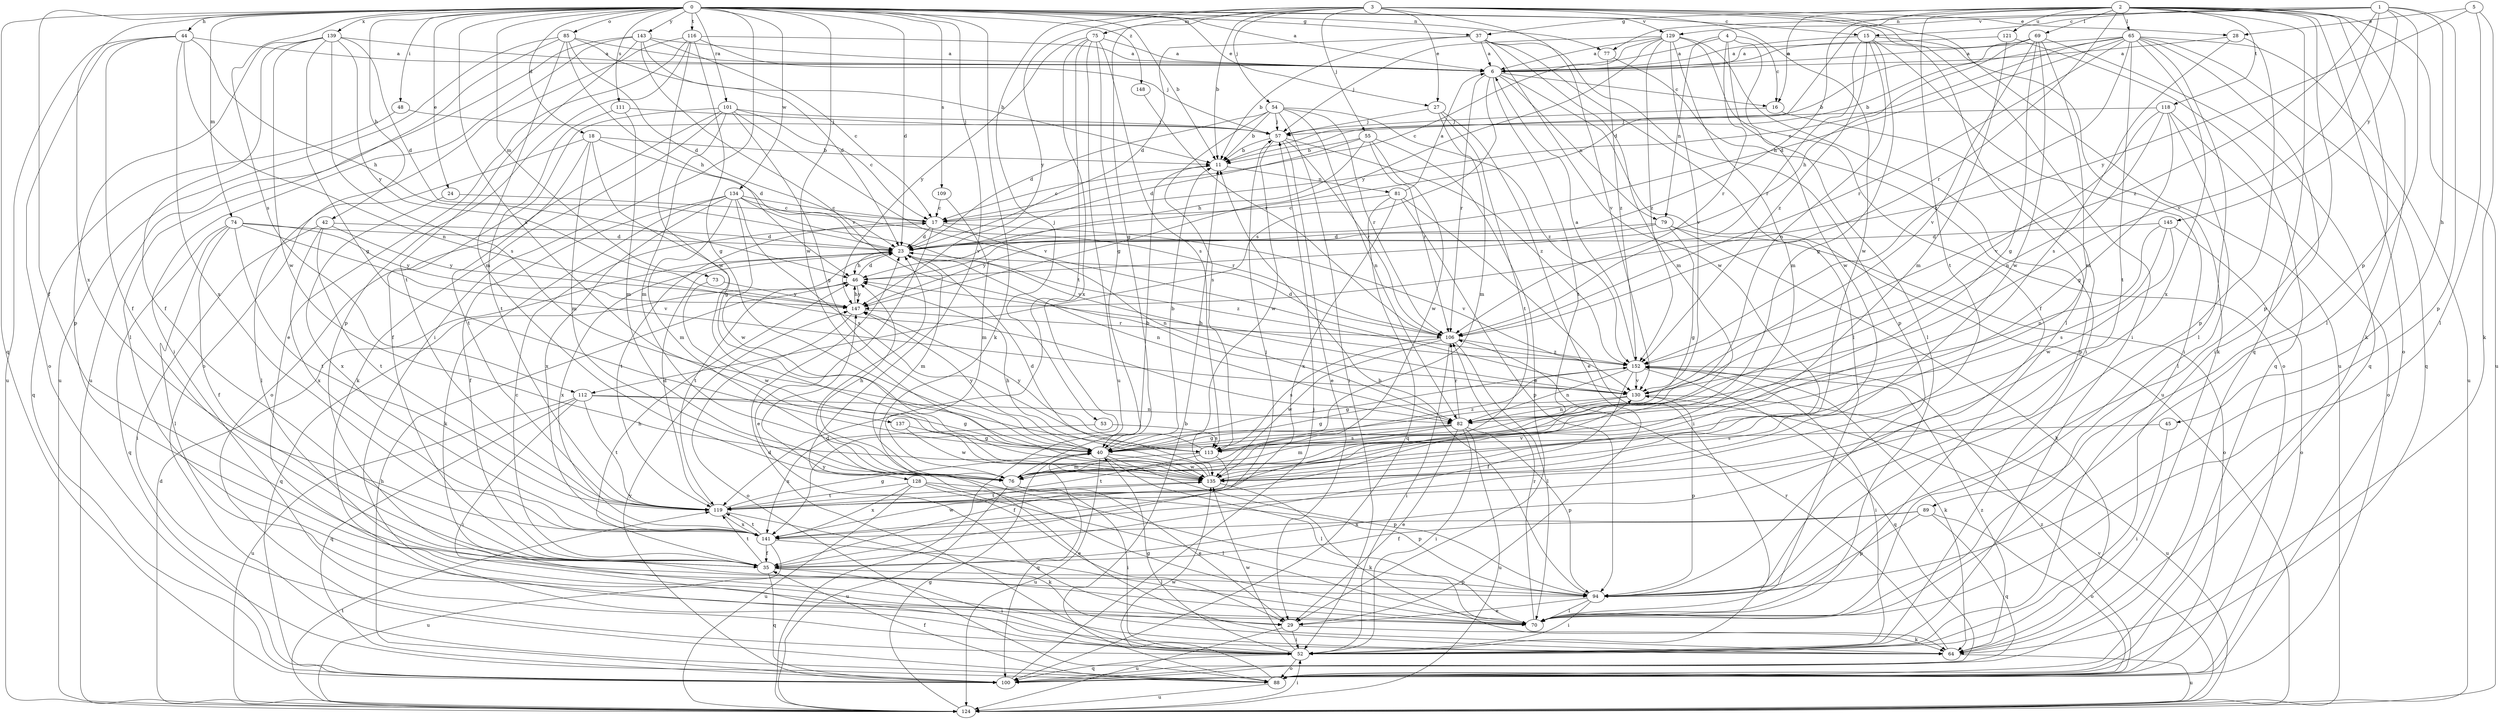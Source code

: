 strict digraph  {
0;
1;
2;
3;
4;
5;
6;
11;
15;
16;
17;
18;
23;
24;
27;
28;
29;
35;
37;
40;
42;
44;
45;
46;
48;
52;
53;
54;
55;
57;
64;
65;
69;
70;
73;
74;
75;
76;
77;
79;
81;
82;
85;
88;
89;
94;
100;
101;
106;
109;
111;
112;
113;
116;
118;
119;
121;
124;
128;
129;
130;
134;
135;
137;
139;
141;
143;
145;
147;
148;
152;
0 -> 6  [label=a];
0 -> 11  [label=b];
0 -> 15  [label=c];
0 -> 18  [label=d];
0 -> 23  [label=d];
0 -> 24  [label=e];
0 -> 27  [label=e];
0 -> 35  [label=f];
0 -> 37  [label=g];
0 -> 42  [label=h];
0 -> 44  [label=h];
0 -> 48  [label=i];
0 -> 52  [label=i];
0 -> 64  [label=k];
0 -> 73  [label=m];
0 -> 74  [label=m];
0 -> 77  [label=n];
0 -> 85  [label=o];
0 -> 100  [label=q];
0 -> 101  [label=r];
0 -> 109  [label=s];
0 -> 111  [label=s];
0 -> 112  [label=s];
0 -> 116  [label=t];
0 -> 128  [label=v];
0 -> 129  [label=v];
0 -> 134  [label=w];
0 -> 135  [label=w];
0 -> 137  [label=x];
0 -> 139  [label=x];
0 -> 141  [label=x];
0 -> 143  [label=y];
0 -> 148  [label=z];
1 -> 15  [label=c];
1 -> 45  [label=h];
1 -> 77  [label=n];
1 -> 89  [label=p];
1 -> 94  [label=p];
1 -> 129  [label=v];
1 -> 130  [label=v];
1 -> 145  [label=y];
1 -> 152  [label=z];
2 -> 16  [label=c];
2 -> 23  [label=d];
2 -> 37  [label=g];
2 -> 46  [label=h];
2 -> 64  [label=k];
2 -> 65  [label=l];
2 -> 69  [label=l];
2 -> 70  [label=l];
2 -> 88  [label=o];
2 -> 94  [label=p];
2 -> 100  [label=q];
2 -> 106  [label=r];
2 -> 118  [label=t];
2 -> 119  [label=t];
2 -> 121  [label=u];
2 -> 124  [label=u];
3 -> 11  [label=b];
3 -> 27  [label=e];
3 -> 28  [label=e];
3 -> 40  [label=g];
3 -> 52  [label=i];
3 -> 53  [label=j];
3 -> 54  [label=j];
3 -> 55  [label=j];
3 -> 70  [label=l];
3 -> 75  [label=m];
3 -> 124  [label=u];
3 -> 130  [label=v];
3 -> 135  [label=w];
3 -> 147  [label=y];
4 -> 6  [label=a];
4 -> 16  [label=c];
4 -> 35  [label=f];
4 -> 79  [label=n];
4 -> 106  [label=r];
4 -> 135  [label=w];
5 -> 28  [label=e];
5 -> 64  [label=k];
5 -> 70  [label=l];
5 -> 147  [label=y];
6 -> 16  [label=c];
6 -> 79  [label=n];
6 -> 106  [label=r];
6 -> 112  [label=s];
6 -> 119  [label=t];
6 -> 124  [label=u];
11 -> 17  [label=c];
11 -> 81  [label=n];
15 -> 6  [label=a];
15 -> 40  [label=g];
15 -> 52  [label=i];
15 -> 64  [label=k];
15 -> 82  [label=n];
15 -> 106  [label=r];
15 -> 152  [label=z];
16 -> 57  [label=j];
16 -> 94  [label=p];
17 -> 23  [label=d];
17 -> 29  [label=e];
17 -> 82  [label=n];
17 -> 119  [label=t];
17 -> 130  [label=v];
18 -> 11  [label=b];
18 -> 23  [label=d];
18 -> 40  [label=g];
18 -> 70  [label=l];
18 -> 76  [label=m];
18 -> 119  [label=t];
23 -> 46  [label=h];
23 -> 76  [label=m];
23 -> 82  [label=n];
23 -> 119  [label=t];
23 -> 141  [label=x];
23 -> 152  [label=z];
24 -> 17  [label=c];
24 -> 141  [label=x];
27 -> 29  [label=e];
27 -> 57  [label=j];
27 -> 76  [label=m];
27 -> 119  [label=t];
28 -> 6  [label=a];
28 -> 94  [label=p];
28 -> 113  [label=s];
29 -> 52  [label=i];
29 -> 64  [label=k];
29 -> 124  [label=u];
35 -> 17  [label=c];
35 -> 46  [label=h];
35 -> 52  [label=i];
35 -> 57  [label=j];
35 -> 94  [label=p];
35 -> 100  [label=q];
35 -> 119  [label=t];
37 -> 6  [label=a];
37 -> 11  [label=b];
37 -> 23  [label=d];
37 -> 70  [label=l];
37 -> 76  [label=m];
37 -> 94  [label=p];
37 -> 135  [label=w];
40 -> 11  [label=b];
40 -> 70  [label=l];
40 -> 94  [label=p];
40 -> 100  [label=q];
40 -> 124  [label=u];
40 -> 135  [label=w];
40 -> 147  [label=y];
42 -> 23  [label=d];
42 -> 52  [label=i];
42 -> 119  [label=t];
42 -> 141  [label=x];
42 -> 147  [label=y];
44 -> 6  [label=a];
44 -> 35  [label=f];
44 -> 46  [label=h];
44 -> 82  [label=n];
44 -> 88  [label=o];
44 -> 124  [label=u];
44 -> 141  [label=x];
45 -> 52  [label=i];
45 -> 113  [label=s];
46 -> 23  [label=d];
46 -> 100  [label=q];
46 -> 147  [label=y];
48 -> 57  [label=j];
48 -> 100  [label=q];
52 -> 23  [label=d];
52 -> 40  [label=g];
52 -> 88  [label=o];
52 -> 100  [label=q];
52 -> 135  [label=w];
53 -> 113  [label=s];
53 -> 141  [label=x];
54 -> 11  [label=b];
54 -> 23  [label=d];
54 -> 52  [label=i];
54 -> 57  [label=j];
54 -> 82  [label=n];
54 -> 106  [label=r];
54 -> 113  [label=s];
54 -> 152  [label=z];
55 -> 11  [label=b];
55 -> 23  [label=d];
55 -> 29  [label=e];
55 -> 46  [label=h];
55 -> 106  [label=r];
55 -> 135  [label=w];
57 -> 11  [label=b];
57 -> 29  [label=e];
57 -> 106  [label=r];
57 -> 135  [label=w];
57 -> 152  [label=z];
64 -> 106  [label=r];
64 -> 124  [label=u];
64 -> 152  [label=z];
65 -> 6  [label=a];
65 -> 11  [label=b];
65 -> 17  [label=c];
65 -> 23  [label=d];
65 -> 52  [label=i];
65 -> 70  [label=l];
65 -> 100  [label=q];
65 -> 106  [label=r];
65 -> 119  [label=t];
65 -> 124  [label=u];
65 -> 141  [label=x];
65 -> 152  [label=z];
69 -> 6  [label=a];
69 -> 11  [label=b];
69 -> 40  [label=g];
69 -> 46  [label=h];
69 -> 76  [label=m];
69 -> 100  [label=q];
69 -> 130  [label=v];
69 -> 135  [label=w];
70 -> 23  [label=d];
70 -> 106  [label=r];
70 -> 147  [label=y];
73 -> 135  [label=w];
73 -> 147  [label=y];
74 -> 23  [label=d];
74 -> 35  [label=f];
74 -> 70  [label=l];
74 -> 100  [label=q];
74 -> 119  [label=t];
74 -> 130  [label=v];
74 -> 147  [label=y];
75 -> 6  [label=a];
75 -> 40  [label=g];
75 -> 113  [label=s];
75 -> 119  [label=t];
75 -> 124  [label=u];
75 -> 141  [label=x];
75 -> 147  [label=y];
76 -> 11  [label=b];
76 -> 29  [label=e];
76 -> 46  [label=h];
76 -> 52  [label=i];
76 -> 124  [label=u];
77 -> 88  [label=o];
77 -> 152  [label=z];
79 -> 23  [label=d];
79 -> 40  [label=g];
79 -> 64  [label=k];
79 -> 88  [label=o];
79 -> 147  [label=y];
81 -> 6  [label=a];
81 -> 17  [label=c];
81 -> 52  [label=i];
81 -> 94  [label=p];
81 -> 100  [label=q];
81 -> 141  [label=x];
82 -> 29  [label=e];
82 -> 40  [label=g];
82 -> 52  [label=i];
82 -> 76  [label=m];
82 -> 94  [label=p];
82 -> 106  [label=r];
82 -> 113  [label=s];
82 -> 124  [label=u];
85 -> 6  [label=a];
85 -> 11  [label=b];
85 -> 23  [label=d];
85 -> 46  [label=h];
85 -> 70  [label=l];
85 -> 76  [label=m];
85 -> 124  [label=u];
88 -> 11  [label=b];
88 -> 35  [label=f];
88 -> 124  [label=u];
88 -> 135  [label=w];
88 -> 152  [label=z];
89 -> 35  [label=f];
89 -> 88  [label=o];
89 -> 94  [label=p];
89 -> 100  [label=q];
89 -> 141  [label=x];
94 -> 11  [label=b];
94 -> 29  [label=e];
94 -> 52  [label=i];
94 -> 70  [label=l];
100 -> 46  [label=h];
100 -> 57  [label=j];
100 -> 147  [label=y];
101 -> 17  [label=c];
101 -> 35  [label=f];
101 -> 40  [label=g];
101 -> 57  [label=j];
101 -> 64  [label=k];
101 -> 76  [label=m];
101 -> 88  [label=o];
101 -> 130  [label=v];
106 -> 23  [label=d];
106 -> 52  [label=i];
106 -> 70  [label=l];
106 -> 113  [label=s];
106 -> 135  [label=w];
106 -> 152  [label=z];
109 -> 17  [label=c];
109 -> 76  [label=m];
111 -> 57  [label=j];
111 -> 76  [label=m];
111 -> 119  [label=t];
112 -> 40  [label=g];
112 -> 52  [label=i];
112 -> 82  [label=n];
112 -> 100  [label=q];
112 -> 119  [label=t];
112 -> 124  [label=u];
113 -> 35  [label=f];
113 -> 76  [label=m];
113 -> 119  [label=t];
113 -> 147  [label=y];
113 -> 152  [label=z];
116 -> 6  [label=a];
116 -> 29  [label=e];
116 -> 40  [label=g];
116 -> 57  [label=j];
116 -> 88  [label=o];
116 -> 94  [label=p];
116 -> 135  [label=w];
118 -> 40  [label=g];
118 -> 57  [label=j];
118 -> 70  [label=l];
118 -> 82  [label=n];
118 -> 88  [label=o];
118 -> 130  [label=v];
119 -> 23  [label=d];
119 -> 40  [label=g];
119 -> 64  [label=k];
119 -> 141  [label=x];
121 -> 6  [label=a];
121 -> 76  [label=m];
121 -> 100  [label=q];
124 -> 23  [label=d];
124 -> 40  [label=g];
124 -> 52  [label=i];
124 -> 119  [label=t];
124 -> 130  [label=v];
128 -> 29  [label=e];
128 -> 70  [label=l];
128 -> 94  [label=p];
128 -> 119  [label=t];
128 -> 124  [label=u];
128 -> 141  [label=x];
129 -> 6  [label=a];
129 -> 17  [label=c];
129 -> 52  [label=i];
129 -> 57  [label=j];
129 -> 70  [label=l];
129 -> 76  [label=m];
129 -> 130  [label=v];
129 -> 147  [label=y];
129 -> 152  [label=z];
130 -> 40  [label=g];
130 -> 82  [label=n];
130 -> 94  [label=p];
130 -> 124  [label=u];
134 -> 17  [label=c];
134 -> 35  [label=f];
134 -> 64  [label=k];
134 -> 76  [label=m];
134 -> 106  [label=r];
134 -> 113  [label=s];
134 -> 130  [label=v];
134 -> 135  [label=w];
134 -> 141  [label=x];
135 -> 23  [label=d];
135 -> 46  [label=h];
135 -> 64  [label=k];
135 -> 119  [label=t];
135 -> 130  [label=v];
137 -> 40  [label=g];
137 -> 135  [label=w];
139 -> 6  [label=a];
139 -> 23  [label=d];
139 -> 35  [label=f];
139 -> 40  [label=g];
139 -> 94  [label=p];
139 -> 113  [label=s];
139 -> 135  [label=w];
139 -> 147  [label=y];
141 -> 35  [label=f];
141 -> 70  [label=l];
141 -> 119  [label=t];
141 -> 124  [label=u];
141 -> 135  [label=w];
143 -> 6  [label=a];
143 -> 17  [label=c];
143 -> 23  [label=d];
143 -> 52  [label=i];
143 -> 119  [label=t];
143 -> 124  [label=u];
143 -> 130  [label=v];
145 -> 23  [label=d];
145 -> 82  [label=n];
145 -> 88  [label=o];
145 -> 113  [label=s];
145 -> 135  [label=w];
147 -> 46  [label=h];
147 -> 88  [label=o];
147 -> 106  [label=r];
148 -> 106  [label=r];
152 -> 6  [label=a];
152 -> 35  [label=f];
152 -> 40  [label=g];
152 -> 46  [label=h];
152 -> 52  [label=i];
152 -> 64  [label=k];
152 -> 82  [label=n];
152 -> 100  [label=q];
152 -> 130  [label=v];
}
